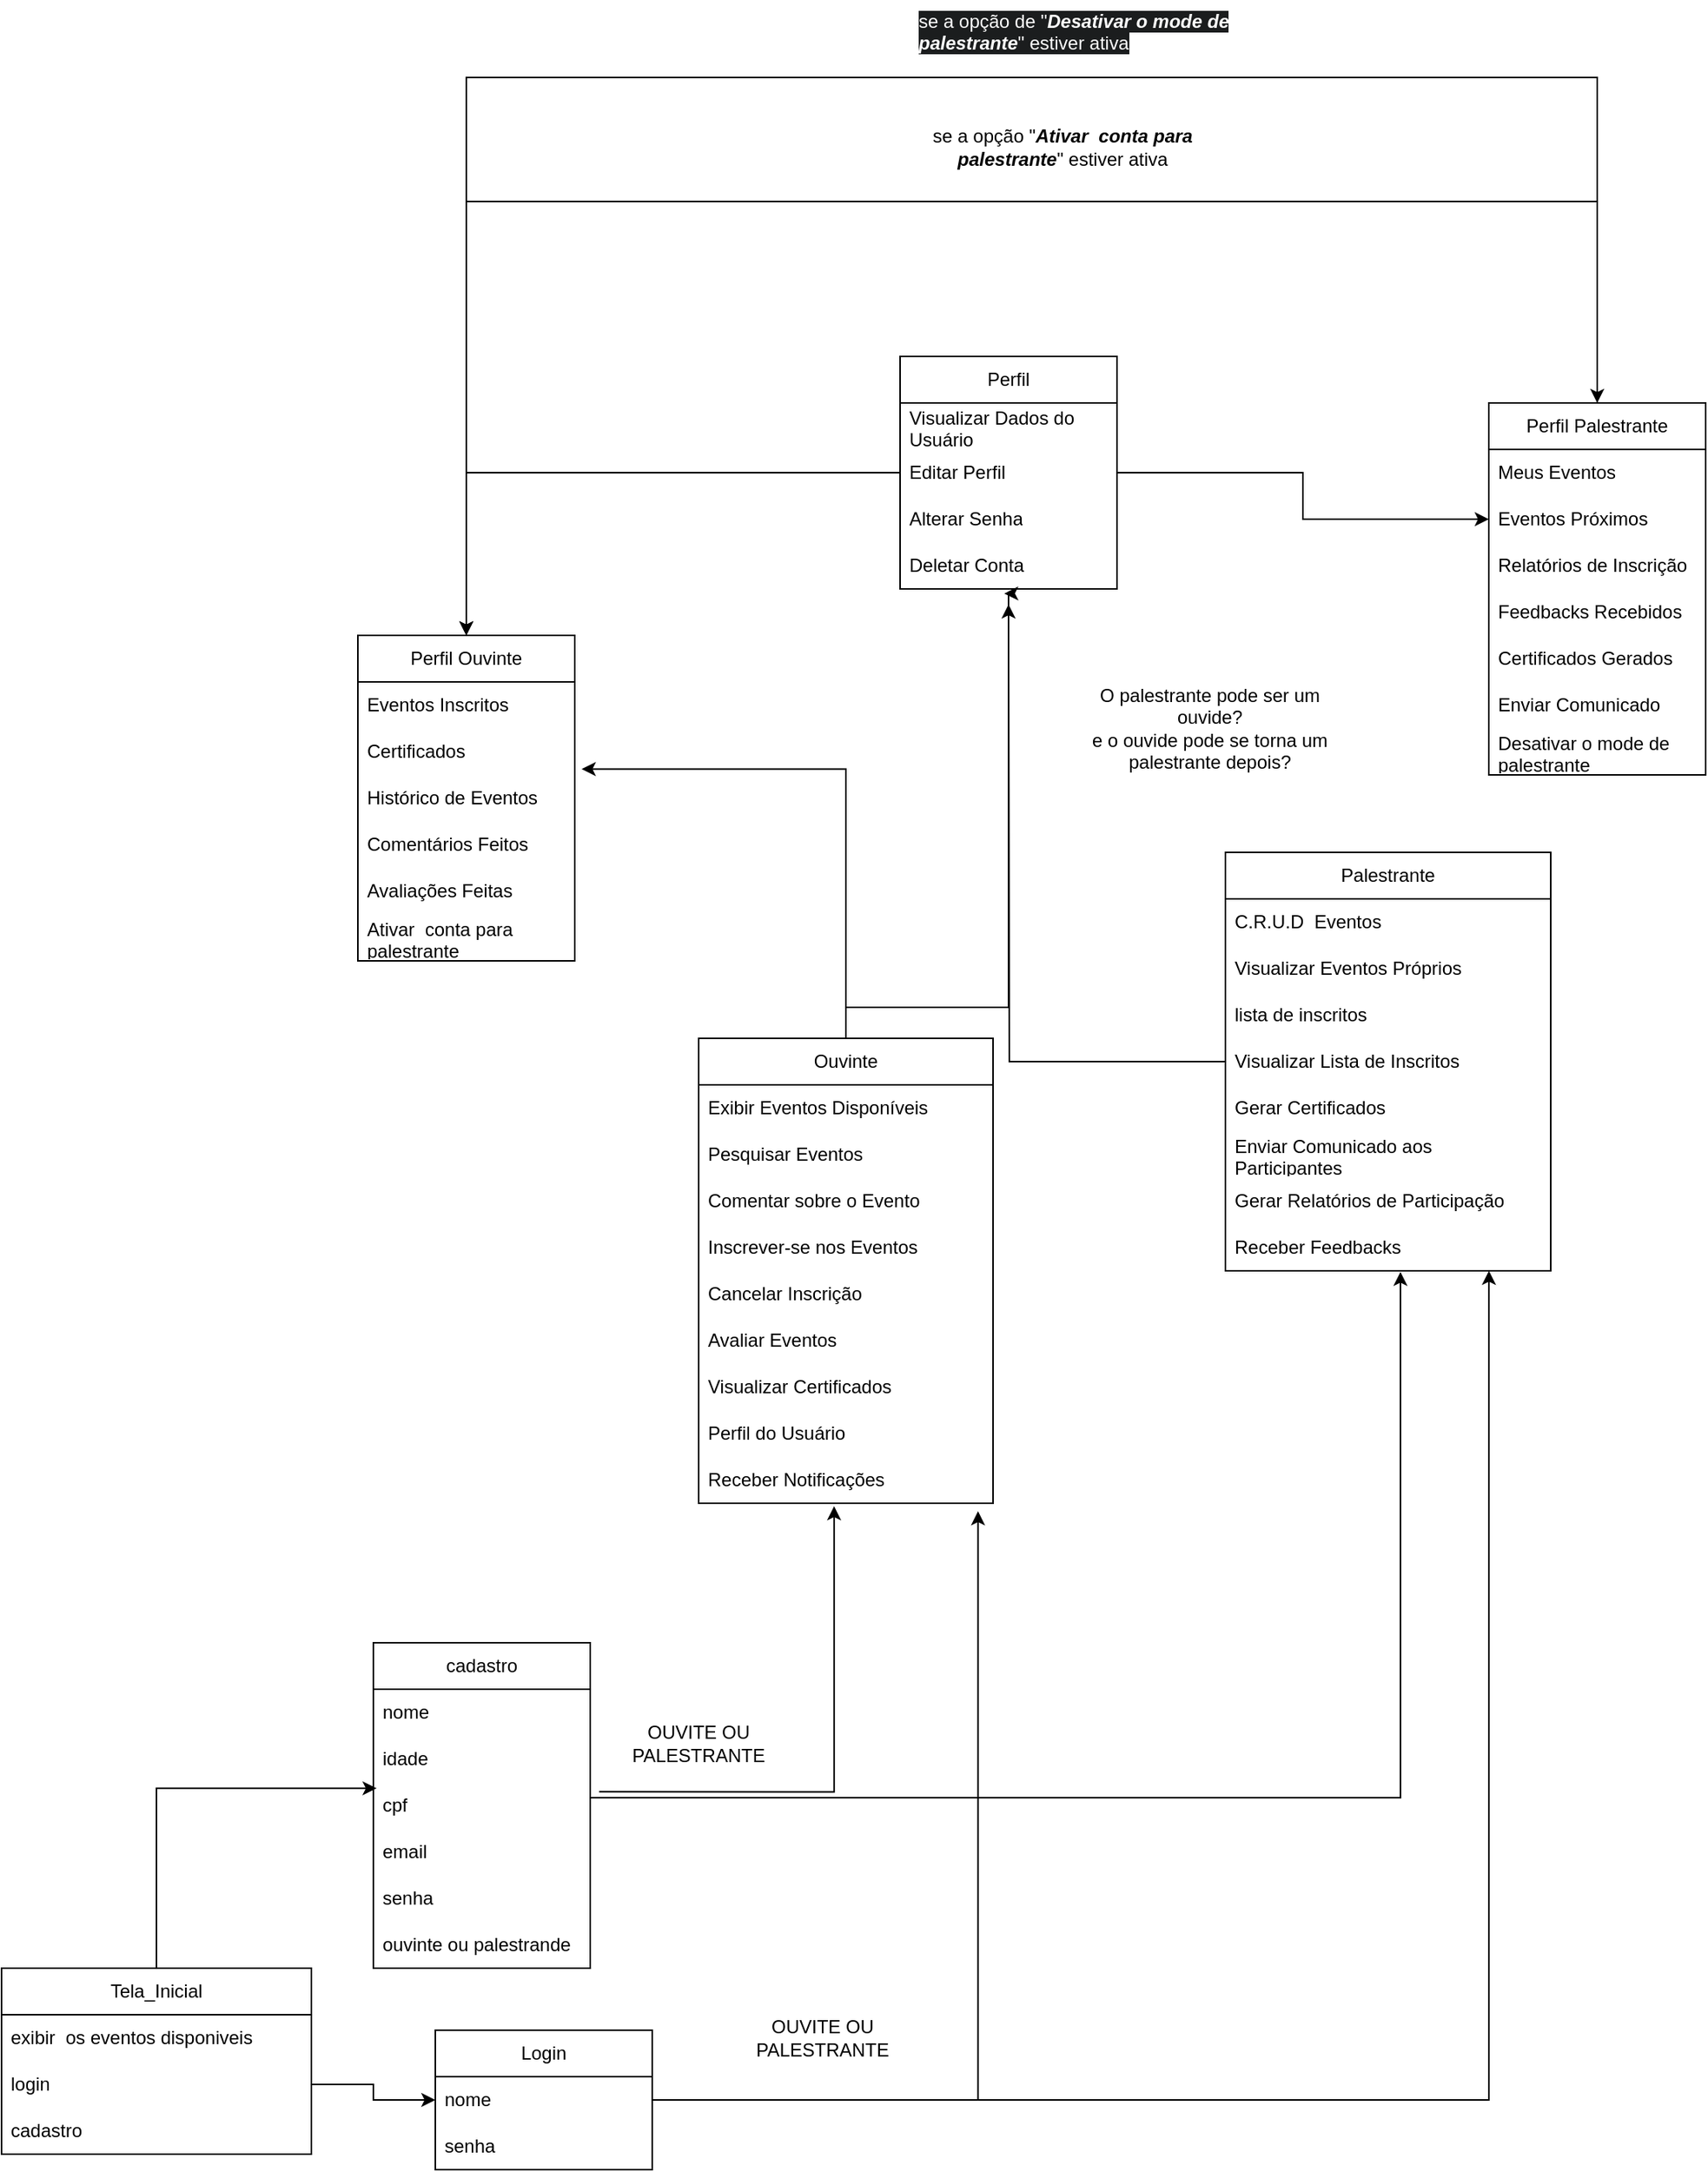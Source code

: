 <mxfile version="26.0.16">
  <diagram name="Página-1" id="OT3WonbQa9-p0ER6bPxg">
    <mxGraphModel dx="2664" dy="2243" grid="1" gridSize="10" guides="1" tooltips="1" connect="1" arrows="1" fold="1" page="1" pageScale="1" pageWidth="827" pageHeight="1169" math="0" shadow="0">
      <root>
        <mxCell id="0" />
        <mxCell id="1" parent="0" />
        <mxCell id="3DhPtnYsjvDEbT2BjeTm-1" value="Tela_Inicial" style="swimlane;fontStyle=0;childLayout=stackLayout;horizontal=1;startSize=30;horizontalStack=0;resizeParent=1;resizeParentMax=0;resizeLast=0;collapsible=1;marginBottom=0;whiteSpace=wrap;html=1;" vertex="1" parent="1">
          <mxGeometry x="80" y="190" width="200" height="120" as="geometry" />
        </mxCell>
        <mxCell id="3DhPtnYsjvDEbT2BjeTm-2" value="exibir&amp;nbsp; os eventos disponiveis" style="text;strokeColor=none;fillColor=none;align=left;verticalAlign=middle;spacingLeft=4;spacingRight=4;overflow=hidden;points=[[0,0.5],[1,0.5]];portConstraint=eastwest;rotatable=0;whiteSpace=wrap;html=1;" vertex="1" parent="3DhPtnYsjvDEbT2BjeTm-1">
          <mxGeometry y="30" width="200" height="30" as="geometry" />
        </mxCell>
        <mxCell id="3DhPtnYsjvDEbT2BjeTm-3" value="login" style="text;strokeColor=none;fillColor=none;align=left;verticalAlign=middle;spacingLeft=4;spacingRight=4;overflow=hidden;points=[[0,0.5],[1,0.5]];portConstraint=eastwest;rotatable=0;whiteSpace=wrap;html=1;" vertex="1" parent="3DhPtnYsjvDEbT2BjeTm-1">
          <mxGeometry y="60" width="200" height="30" as="geometry" />
        </mxCell>
        <mxCell id="3DhPtnYsjvDEbT2BjeTm-4" value="cadastro" style="text;strokeColor=none;fillColor=none;align=left;verticalAlign=middle;spacingLeft=4;spacingRight=4;overflow=hidden;points=[[0,0.5],[1,0.5]];portConstraint=eastwest;rotatable=0;whiteSpace=wrap;html=1;" vertex="1" parent="3DhPtnYsjvDEbT2BjeTm-1">
          <mxGeometry y="90" width="200" height="30" as="geometry" />
        </mxCell>
        <mxCell id="3DhPtnYsjvDEbT2BjeTm-35" style="edgeStyle=orthogonalEdgeStyle;rounded=0;orthogonalLoop=1;jettySize=auto;html=1;exitX=1.041;exitY=0.205;exitDx=0;exitDy=0;exitPerimeter=0;entryX=0.46;entryY=1.063;entryDx=0;entryDy=0;entryPerimeter=0;" edge="1" parent="1" source="3DhPtnYsjvDEbT2BjeTm-8" target="3DhPtnYsjvDEbT2BjeTm-34">
          <mxGeometry relative="1" as="geometry">
            <Array as="points">
              <mxPoint x="617" y="76" />
            </Array>
          </mxGeometry>
        </mxCell>
        <mxCell id="3DhPtnYsjvDEbT2BjeTm-5" value="cadastro" style="swimlane;fontStyle=0;childLayout=stackLayout;horizontal=1;startSize=30;horizontalStack=0;resizeParent=1;resizeParentMax=0;resizeLast=0;collapsible=1;marginBottom=0;whiteSpace=wrap;html=1;" vertex="1" parent="1">
          <mxGeometry x="320" y="-20" width="140" height="210" as="geometry" />
        </mxCell>
        <mxCell id="3DhPtnYsjvDEbT2BjeTm-6" value="nome" style="text;strokeColor=none;fillColor=none;align=left;verticalAlign=middle;spacingLeft=4;spacingRight=4;overflow=hidden;points=[[0,0.5],[1,0.5]];portConstraint=eastwest;rotatable=0;whiteSpace=wrap;html=1;" vertex="1" parent="3DhPtnYsjvDEbT2BjeTm-5">
          <mxGeometry y="30" width="140" height="30" as="geometry" />
        </mxCell>
        <mxCell id="3DhPtnYsjvDEbT2BjeTm-7" value="idade" style="text;strokeColor=none;fillColor=none;align=left;verticalAlign=middle;spacingLeft=4;spacingRight=4;overflow=hidden;points=[[0,0.5],[1,0.5]];portConstraint=eastwest;rotatable=0;whiteSpace=wrap;html=1;" vertex="1" parent="3DhPtnYsjvDEbT2BjeTm-5">
          <mxGeometry y="60" width="140" height="30" as="geometry" />
        </mxCell>
        <mxCell id="3DhPtnYsjvDEbT2BjeTm-8" value="cpf" style="text;strokeColor=none;fillColor=none;align=left;verticalAlign=middle;spacingLeft=4;spacingRight=4;overflow=hidden;points=[[0,0.5],[1,0.5]];portConstraint=eastwest;rotatable=0;whiteSpace=wrap;html=1;" vertex="1" parent="3DhPtnYsjvDEbT2BjeTm-5">
          <mxGeometry y="90" width="140" height="30" as="geometry" />
        </mxCell>
        <mxCell id="3DhPtnYsjvDEbT2BjeTm-9" value="email" style="text;strokeColor=none;fillColor=none;align=left;verticalAlign=middle;spacingLeft=4;spacingRight=4;overflow=hidden;points=[[0,0.5],[1,0.5]];portConstraint=eastwest;rotatable=0;whiteSpace=wrap;html=1;" vertex="1" parent="3DhPtnYsjvDEbT2BjeTm-5">
          <mxGeometry y="120" width="140" height="30" as="geometry" />
        </mxCell>
        <mxCell id="3DhPtnYsjvDEbT2BjeTm-50" value="senha" style="text;strokeColor=none;fillColor=none;align=left;verticalAlign=middle;spacingLeft=4;spacingRight=4;overflow=hidden;points=[[0,0.5],[1,0.5]];portConstraint=eastwest;rotatable=0;whiteSpace=wrap;html=1;" vertex="1" parent="3DhPtnYsjvDEbT2BjeTm-5">
          <mxGeometry y="150" width="140" height="30" as="geometry" />
        </mxCell>
        <mxCell id="3DhPtnYsjvDEbT2BjeTm-11" value="ouvinte ou palestrande" style="text;strokeColor=none;fillColor=none;align=left;verticalAlign=middle;spacingLeft=4;spacingRight=4;overflow=hidden;points=[[0,0.5],[1,0.5]];portConstraint=eastwest;rotatable=0;whiteSpace=wrap;html=1;" vertex="1" parent="3DhPtnYsjvDEbT2BjeTm-5">
          <mxGeometry y="180" width="140" height="30" as="geometry" />
        </mxCell>
        <mxCell id="3DhPtnYsjvDEbT2BjeTm-12" style="edgeStyle=orthogonalEdgeStyle;rounded=0;orthogonalLoop=1;jettySize=auto;html=1;entryX=0.015;entryY=0.131;entryDx=0;entryDy=0;entryPerimeter=0;" edge="1" parent="1" source="3DhPtnYsjvDEbT2BjeTm-1" target="3DhPtnYsjvDEbT2BjeTm-8">
          <mxGeometry relative="1" as="geometry" />
        </mxCell>
        <mxCell id="3DhPtnYsjvDEbT2BjeTm-13" value="Ouvinte" style="swimlane;fontStyle=0;childLayout=stackLayout;horizontal=1;startSize=30;horizontalStack=0;resizeParent=1;resizeParentMax=0;resizeLast=0;collapsible=1;marginBottom=0;whiteSpace=wrap;html=1;" vertex="1" parent="1">
          <mxGeometry x="530" y="-410" width="190" height="300" as="geometry" />
        </mxCell>
        <mxCell id="3DhPtnYsjvDEbT2BjeTm-14" value="Exibir Eventos Disponíveis" style="text;strokeColor=none;fillColor=none;align=left;verticalAlign=middle;spacingLeft=4;spacingRight=4;overflow=hidden;points=[[0,0.5],[1,0.5]];portConstraint=eastwest;rotatable=0;whiteSpace=wrap;html=1;" vertex="1" parent="3DhPtnYsjvDEbT2BjeTm-13">
          <mxGeometry y="30" width="190" height="30" as="geometry" />
        </mxCell>
        <mxCell id="3DhPtnYsjvDEbT2BjeTm-15" value="Pesquisar Eventos" style="text;strokeColor=none;fillColor=none;align=left;verticalAlign=middle;spacingLeft=4;spacingRight=4;overflow=hidden;points=[[0,0.5],[1,0.5]];portConstraint=eastwest;rotatable=0;whiteSpace=wrap;html=1;" vertex="1" parent="3DhPtnYsjvDEbT2BjeTm-13">
          <mxGeometry y="60" width="190" height="30" as="geometry" />
        </mxCell>
        <mxCell id="3DhPtnYsjvDEbT2BjeTm-16" value="Comentar sobre o Evento" style="text;strokeColor=none;fillColor=none;align=left;verticalAlign=middle;spacingLeft=4;spacingRight=4;overflow=hidden;points=[[0,0.5],[1,0.5]];portConstraint=eastwest;rotatable=0;whiteSpace=wrap;html=1;" vertex="1" parent="3DhPtnYsjvDEbT2BjeTm-13">
          <mxGeometry y="90" width="190" height="30" as="geometry" />
        </mxCell>
        <mxCell id="3DhPtnYsjvDEbT2BjeTm-26" value="Inscrever-se nos Eventos" style="text;strokeColor=none;fillColor=none;align=left;verticalAlign=middle;spacingLeft=4;spacingRight=4;overflow=hidden;points=[[0,0.5],[1,0.5]];portConstraint=eastwest;rotatable=0;whiteSpace=wrap;html=1;" vertex="1" parent="3DhPtnYsjvDEbT2BjeTm-13">
          <mxGeometry y="120" width="190" height="30" as="geometry" />
        </mxCell>
        <mxCell id="3DhPtnYsjvDEbT2BjeTm-27" value="Cancelar Inscrição" style="text;strokeColor=none;fillColor=none;align=left;verticalAlign=middle;spacingLeft=4;spacingRight=4;overflow=hidden;points=[[0,0.5],[1,0.5]];portConstraint=eastwest;rotatable=0;whiteSpace=wrap;html=1;" vertex="1" parent="3DhPtnYsjvDEbT2BjeTm-13">
          <mxGeometry y="150" width="190" height="30" as="geometry" />
        </mxCell>
        <mxCell id="3DhPtnYsjvDEbT2BjeTm-31" value="Avaliar Eventos" style="text;strokeColor=none;fillColor=none;align=left;verticalAlign=middle;spacingLeft=4;spacingRight=4;overflow=hidden;points=[[0,0.5],[1,0.5]];portConstraint=eastwest;rotatable=0;whiteSpace=wrap;html=1;" vertex="1" parent="3DhPtnYsjvDEbT2BjeTm-13">
          <mxGeometry y="180" width="190" height="30" as="geometry" />
        </mxCell>
        <mxCell id="3DhPtnYsjvDEbT2BjeTm-32" value="Visualizar Certificados" style="text;strokeColor=none;fillColor=none;align=left;verticalAlign=middle;spacingLeft=4;spacingRight=4;overflow=hidden;points=[[0,0.5],[1,0.5]];portConstraint=eastwest;rotatable=0;whiteSpace=wrap;html=1;" vertex="1" parent="3DhPtnYsjvDEbT2BjeTm-13">
          <mxGeometry y="210" width="190" height="30" as="geometry" />
        </mxCell>
        <mxCell id="3DhPtnYsjvDEbT2BjeTm-33" value="Perfil do Usuário" style="text;strokeColor=none;fillColor=none;align=left;verticalAlign=middle;spacingLeft=4;spacingRight=4;overflow=hidden;points=[[0,0.5],[1,0.5]];portConstraint=eastwest;rotatable=0;whiteSpace=wrap;html=1;" vertex="1" parent="3DhPtnYsjvDEbT2BjeTm-13">
          <mxGeometry y="240" width="190" height="30" as="geometry" />
        </mxCell>
        <mxCell id="3DhPtnYsjvDEbT2BjeTm-34" value="Receber Notificações" style="text;strokeColor=none;fillColor=none;align=left;verticalAlign=middle;spacingLeft=4;spacingRight=4;overflow=hidden;points=[[0,0.5],[1,0.5]];portConstraint=eastwest;rotatable=0;whiteSpace=wrap;html=1;" vertex="1" parent="3DhPtnYsjvDEbT2BjeTm-13">
          <mxGeometry y="270" width="190" height="30" as="geometry" />
        </mxCell>
        <mxCell id="3DhPtnYsjvDEbT2BjeTm-62" style="edgeStyle=orthogonalEdgeStyle;rounded=0;orthogonalLoop=1;jettySize=auto;html=1;" edge="1" parent="1" source="3DhPtnYsjvDEbT2BjeTm-19">
          <mxGeometry relative="1" as="geometry">
            <mxPoint x="730" y="-690" as="targetPoint" />
          </mxGeometry>
        </mxCell>
        <mxCell id="3DhPtnYsjvDEbT2BjeTm-19" value="Palestrante" style="swimlane;fontStyle=0;childLayout=stackLayout;horizontal=1;startSize=30;horizontalStack=0;resizeParent=1;resizeParentMax=0;resizeLast=0;collapsible=1;marginBottom=0;whiteSpace=wrap;html=1;" vertex="1" parent="1">
          <mxGeometry x="870" y="-530" width="210" height="270" as="geometry" />
        </mxCell>
        <mxCell id="3DhPtnYsjvDEbT2BjeTm-23" value="C.R.U.D&amp;nbsp; Eventos" style="text;strokeColor=none;fillColor=none;align=left;verticalAlign=middle;spacingLeft=4;spacingRight=4;overflow=hidden;points=[[0,0.5],[1,0.5]];portConstraint=eastwest;rotatable=0;whiteSpace=wrap;html=1;" vertex="1" parent="3DhPtnYsjvDEbT2BjeTm-19">
          <mxGeometry y="30" width="210" height="30" as="geometry" />
        </mxCell>
        <mxCell id="3DhPtnYsjvDEbT2BjeTm-24" value="Visualizar Eventos Próprios" style="text;strokeColor=none;fillColor=none;align=left;verticalAlign=middle;spacingLeft=4;spacingRight=4;overflow=hidden;points=[[0,0.5],[1,0.5]];portConstraint=eastwest;rotatable=0;whiteSpace=wrap;html=1;" vertex="1" parent="3DhPtnYsjvDEbT2BjeTm-19">
          <mxGeometry y="60" width="210" height="30" as="geometry" />
        </mxCell>
        <mxCell id="3DhPtnYsjvDEbT2BjeTm-22" value="lista de inscritos" style="text;strokeColor=none;fillColor=none;align=left;verticalAlign=middle;spacingLeft=4;spacingRight=4;overflow=hidden;points=[[0,0.5],[1,0.5]];portConstraint=eastwest;rotatable=0;whiteSpace=wrap;html=1;" vertex="1" parent="3DhPtnYsjvDEbT2BjeTm-19">
          <mxGeometry y="90" width="210" height="30" as="geometry" />
        </mxCell>
        <mxCell id="3DhPtnYsjvDEbT2BjeTm-36" value="Visualizar Lista de Inscritos" style="text;strokeColor=none;fillColor=none;align=left;verticalAlign=middle;spacingLeft=4;spacingRight=4;overflow=hidden;points=[[0,0.5],[1,0.5]];portConstraint=eastwest;rotatable=0;whiteSpace=wrap;html=1;" vertex="1" parent="3DhPtnYsjvDEbT2BjeTm-19">
          <mxGeometry y="120" width="210" height="30" as="geometry" />
        </mxCell>
        <mxCell id="3DhPtnYsjvDEbT2BjeTm-37" value="Gerar Certificados" style="text;strokeColor=none;fillColor=none;align=left;verticalAlign=middle;spacingLeft=4;spacingRight=4;overflow=hidden;points=[[0,0.5],[1,0.5]];portConstraint=eastwest;rotatable=0;whiteSpace=wrap;html=1;" vertex="1" parent="3DhPtnYsjvDEbT2BjeTm-19">
          <mxGeometry y="150" width="210" height="30" as="geometry" />
        </mxCell>
        <mxCell id="3DhPtnYsjvDEbT2BjeTm-38" value="Enviar Comunicado aos Participantes" style="text;strokeColor=none;fillColor=none;align=left;verticalAlign=middle;spacingLeft=4;spacingRight=4;overflow=hidden;points=[[0,0.5],[1,0.5]];portConstraint=eastwest;rotatable=0;whiteSpace=wrap;html=1;" vertex="1" parent="3DhPtnYsjvDEbT2BjeTm-19">
          <mxGeometry y="180" width="210" height="30" as="geometry" />
        </mxCell>
        <mxCell id="3DhPtnYsjvDEbT2BjeTm-40" value="Gerar Relatórios de Participação" style="text;strokeColor=none;fillColor=none;align=left;verticalAlign=middle;spacingLeft=4;spacingRight=4;overflow=hidden;points=[[0,0.5],[1,0.5]];portConstraint=eastwest;rotatable=0;whiteSpace=wrap;html=1;" vertex="1" parent="3DhPtnYsjvDEbT2BjeTm-19">
          <mxGeometry y="210" width="210" height="30" as="geometry" />
        </mxCell>
        <mxCell id="3DhPtnYsjvDEbT2BjeTm-42" value="Receber Feedbacks" style="text;strokeColor=none;fillColor=none;align=left;verticalAlign=middle;spacingLeft=4;spacingRight=4;overflow=hidden;points=[[0,0.5],[1,0.5]];portConstraint=eastwest;rotatable=0;whiteSpace=wrap;html=1;" vertex="1" parent="3DhPtnYsjvDEbT2BjeTm-19">
          <mxGeometry y="240" width="210" height="30" as="geometry" />
        </mxCell>
        <mxCell id="3DhPtnYsjvDEbT2BjeTm-25" value="O palestrante pode ser um ouvide?&lt;br&gt;e o ouvide pode se torna um palestrante depois?" style="text;html=1;align=center;verticalAlign=middle;whiteSpace=wrap;rounded=0;" vertex="1" parent="1">
          <mxGeometry x="770" y="-660" width="180" height="100" as="geometry" />
        </mxCell>
        <mxCell id="3DhPtnYsjvDEbT2BjeTm-44" style="edgeStyle=orthogonalEdgeStyle;rounded=0;orthogonalLoop=1;jettySize=auto;html=1;entryX=0.538;entryY=1.023;entryDx=0;entryDy=0;entryPerimeter=0;" edge="1" parent="1" source="3DhPtnYsjvDEbT2BjeTm-5" target="3DhPtnYsjvDEbT2BjeTm-42">
          <mxGeometry relative="1" as="geometry">
            <Array as="points">
              <mxPoint x="983" y="80" />
            </Array>
          </mxGeometry>
        </mxCell>
        <mxCell id="3DhPtnYsjvDEbT2BjeTm-45" value="OUVITE OU PALESTRANTE" style="text;html=1;align=center;verticalAlign=middle;whiteSpace=wrap;rounded=0;" vertex="1" parent="1">
          <mxGeometry x="500" y="30" width="60" height="30" as="geometry" />
        </mxCell>
        <mxCell id="3DhPtnYsjvDEbT2BjeTm-46" value="Login" style="swimlane;fontStyle=0;childLayout=stackLayout;horizontal=1;startSize=30;horizontalStack=0;resizeParent=1;resizeParentMax=0;resizeLast=0;collapsible=1;marginBottom=0;whiteSpace=wrap;html=1;" vertex="1" parent="1">
          <mxGeometry x="360" y="230" width="140" height="90" as="geometry" />
        </mxCell>
        <mxCell id="3DhPtnYsjvDEbT2BjeTm-47" value="nome" style="text;strokeColor=none;fillColor=none;align=left;verticalAlign=middle;spacingLeft=4;spacingRight=4;overflow=hidden;points=[[0,0.5],[1,0.5]];portConstraint=eastwest;rotatable=0;whiteSpace=wrap;html=1;" vertex="1" parent="3DhPtnYsjvDEbT2BjeTm-46">
          <mxGeometry y="30" width="140" height="30" as="geometry" />
        </mxCell>
        <mxCell id="3DhPtnYsjvDEbT2BjeTm-48" value="senha" style="text;strokeColor=none;fillColor=none;align=left;verticalAlign=middle;spacingLeft=4;spacingRight=4;overflow=hidden;points=[[0,0.5],[1,0.5]];portConstraint=eastwest;rotatable=0;whiteSpace=wrap;html=1;" vertex="1" parent="3DhPtnYsjvDEbT2BjeTm-46">
          <mxGeometry y="60" width="140" height="30" as="geometry" />
        </mxCell>
        <mxCell id="3DhPtnYsjvDEbT2BjeTm-51" style="edgeStyle=orthogonalEdgeStyle;rounded=0;orthogonalLoop=1;jettySize=auto;html=1;entryX=0;entryY=0.5;entryDx=0;entryDy=0;exitX=1;exitY=0.5;exitDx=0;exitDy=0;" edge="1" parent="1" source="3DhPtnYsjvDEbT2BjeTm-3" target="3DhPtnYsjvDEbT2BjeTm-47">
          <mxGeometry relative="1" as="geometry" />
        </mxCell>
        <mxCell id="3DhPtnYsjvDEbT2BjeTm-52" style="edgeStyle=orthogonalEdgeStyle;rounded=0;orthogonalLoop=1;jettySize=auto;html=1;entryX=0.949;entryY=1.171;entryDx=0;entryDy=0;entryPerimeter=0;" edge="1" parent="1" source="3DhPtnYsjvDEbT2BjeTm-47" target="3DhPtnYsjvDEbT2BjeTm-34">
          <mxGeometry relative="1" as="geometry">
            <mxPoint x="590" y="-104" as="targetPoint" />
            <Array as="points">
              <mxPoint x="710" y="275" />
            </Array>
          </mxGeometry>
        </mxCell>
        <mxCell id="3DhPtnYsjvDEbT2BjeTm-53" style="edgeStyle=orthogonalEdgeStyle;rounded=0;orthogonalLoop=1;jettySize=auto;html=1;entryX=0.81;entryY=1;entryDx=0;entryDy=0;entryPerimeter=0;" edge="1" parent="1" source="3DhPtnYsjvDEbT2BjeTm-47" target="3DhPtnYsjvDEbT2BjeTm-42">
          <mxGeometry relative="1" as="geometry" />
        </mxCell>
        <mxCell id="3DhPtnYsjvDEbT2BjeTm-54" value="OUVITE OU PALESTRANTE" style="text;html=1;align=center;verticalAlign=middle;whiteSpace=wrap;rounded=0;" vertex="1" parent="1">
          <mxGeometry x="580" y="220" width="60" height="30" as="geometry" />
        </mxCell>
        <mxCell id="3DhPtnYsjvDEbT2BjeTm-70" style="edgeStyle=orthogonalEdgeStyle;rounded=0;orthogonalLoop=1;jettySize=auto;html=1;entryX=0.5;entryY=0;entryDx=0;entryDy=0;" edge="1" parent="1" source="3DhPtnYsjvDEbT2BjeTm-56" target="3DhPtnYsjvDEbT2BjeTm-63">
          <mxGeometry relative="1" as="geometry" />
        </mxCell>
        <mxCell id="3DhPtnYsjvDEbT2BjeTm-77" style="edgeStyle=orthogonalEdgeStyle;rounded=0;orthogonalLoop=1;jettySize=auto;html=1;entryX=0;entryY=0.5;entryDx=0;entryDy=0;" edge="1" parent="1" source="3DhPtnYsjvDEbT2BjeTm-56" target="3DhPtnYsjvDEbT2BjeTm-73">
          <mxGeometry relative="1" as="geometry" />
        </mxCell>
        <mxCell id="3DhPtnYsjvDEbT2BjeTm-56" value="Perfil" style="swimlane;fontStyle=0;childLayout=stackLayout;horizontal=1;startSize=30;horizontalStack=0;resizeParent=1;resizeParentMax=0;resizeLast=0;collapsible=1;marginBottom=0;whiteSpace=wrap;html=1;" vertex="1" parent="1">
          <mxGeometry x="660" y="-850" width="140" height="150" as="geometry" />
        </mxCell>
        <mxCell id="3DhPtnYsjvDEbT2BjeTm-57" value="Visualizar Dados do Usuário" style="text;strokeColor=none;fillColor=none;align=left;verticalAlign=middle;spacingLeft=4;spacingRight=4;overflow=hidden;points=[[0,0.5],[1,0.5]];portConstraint=eastwest;rotatable=0;whiteSpace=wrap;html=1;" vertex="1" parent="3DhPtnYsjvDEbT2BjeTm-56">
          <mxGeometry y="30" width="140" height="30" as="geometry" />
        </mxCell>
        <mxCell id="3DhPtnYsjvDEbT2BjeTm-58" value="Editar Perfil" style="text;strokeColor=none;fillColor=none;align=left;verticalAlign=middle;spacingLeft=4;spacingRight=4;overflow=hidden;points=[[0,0.5],[1,0.5]];portConstraint=eastwest;rotatable=0;whiteSpace=wrap;html=1;" vertex="1" parent="3DhPtnYsjvDEbT2BjeTm-56">
          <mxGeometry y="60" width="140" height="30" as="geometry" />
        </mxCell>
        <mxCell id="3DhPtnYsjvDEbT2BjeTm-59" value="Alterar Senha" style="text;strokeColor=none;fillColor=none;align=left;verticalAlign=middle;spacingLeft=4;spacingRight=4;overflow=hidden;points=[[0,0.5],[1,0.5]];portConstraint=eastwest;rotatable=0;whiteSpace=wrap;html=1;" vertex="1" parent="3DhPtnYsjvDEbT2BjeTm-56">
          <mxGeometry y="90" width="140" height="30" as="geometry" />
        </mxCell>
        <mxCell id="3DhPtnYsjvDEbT2BjeTm-60" value="Deletar Conta" style="text;strokeColor=none;fillColor=none;align=left;verticalAlign=middle;spacingLeft=4;spacingRight=4;overflow=hidden;points=[[0,0.5],[1,0.5]];portConstraint=eastwest;rotatable=0;whiteSpace=wrap;html=1;" vertex="1" parent="3DhPtnYsjvDEbT2BjeTm-56">
          <mxGeometry y="120" width="140" height="30" as="geometry" />
        </mxCell>
        <mxCell id="3DhPtnYsjvDEbT2BjeTm-61" style="edgeStyle=orthogonalEdgeStyle;rounded=0;orthogonalLoop=1;jettySize=auto;html=1;entryX=0.48;entryY=1.101;entryDx=0;entryDy=0;entryPerimeter=0;exitX=0.5;exitY=0;exitDx=0;exitDy=0;" edge="1" parent="1" source="3DhPtnYsjvDEbT2BjeTm-13" target="3DhPtnYsjvDEbT2BjeTm-60">
          <mxGeometry relative="1" as="geometry">
            <Array as="points">
              <mxPoint x="625" y="-430" />
              <mxPoint x="730" y="-430" />
              <mxPoint x="730" y="-697" />
            </Array>
          </mxGeometry>
        </mxCell>
        <mxCell id="3DhPtnYsjvDEbT2BjeTm-79" style="edgeStyle=orthogonalEdgeStyle;rounded=0;orthogonalLoop=1;jettySize=auto;html=1;entryX=0.5;entryY=0;entryDx=0;entryDy=0;exitX=0.5;exitY=0;exitDx=0;exitDy=0;" edge="1" parent="1" source="3DhPtnYsjvDEbT2BjeTm-63" target="3DhPtnYsjvDEbT2BjeTm-71">
          <mxGeometry relative="1" as="geometry">
            <Array as="points">
              <mxPoint x="380" y="-950" />
              <mxPoint x="1110" y="-950" />
            </Array>
          </mxGeometry>
        </mxCell>
        <mxCell id="3DhPtnYsjvDEbT2BjeTm-63" value="Perfil Ouvinte" style="swimlane;fontStyle=0;childLayout=stackLayout;horizontal=1;startSize=30;horizontalStack=0;resizeParent=1;resizeParentMax=0;resizeLast=0;collapsible=1;marginBottom=0;whiteSpace=wrap;html=1;" vertex="1" parent="1">
          <mxGeometry x="310" y="-670" width="140" height="210" as="geometry" />
        </mxCell>
        <mxCell id="3DhPtnYsjvDEbT2BjeTm-64" value="Eventos Inscritos" style="text;strokeColor=none;fillColor=none;align=left;verticalAlign=middle;spacingLeft=4;spacingRight=4;overflow=hidden;points=[[0,0.5],[1,0.5]];portConstraint=eastwest;rotatable=0;whiteSpace=wrap;html=1;" vertex="1" parent="3DhPtnYsjvDEbT2BjeTm-63">
          <mxGeometry y="30" width="140" height="30" as="geometry" />
        </mxCell>
        <mxCell id="3DhPtnYsjvDEbT2BjeTm-65" value="Certificados" style="text;strokeColor=none;fillColor=none;align=left;verticalAlign=middle;spacingLeft=4;spacingRight=4;overflow=hidden;points=[[0,0.5],[1,0.5]];portConstraint=eastwest;rotatable=0;whiteSpace=wrap;html=1;" vertex="1" parent="3DhPtnYsjvDEbT2BjeTm-63">
          <mxGeometry y="60" width="140" height="30" as="geometry" />
        </mxCell>
        <mxCell id="3DhPtnYsjvDEbT2BjeTm-66" value="Histórico de Eventos" style="text;strokeColor=none;fillColor=none;align=left;verticalAlign=middle;spacingLeft=4;spacingRight=4;overflow=hidden;points=[[0,0.5],[1,0.5]];portConstraint=eastwest;rotatable=0;whiteSpace=wrap;html=1;" vertex="1" parent="3DhPtnYsjvDEbT2BjeTm-63">
          <mxGeometry y="90" width="140" height="30" as="geometry" />
        </mxCell>
        <mxCell id="3DhPtnYsjvDEbT2BjeTm-67" value="Comentários Feitos" style="text;strokeColor=none;fillColor=none;align=left;verticalAlign=middle;spacingLeft=4;spacingRight=4;overflow=hidden;points=[[0,0.5],[1,0.5]];portConstraint=eastwest;rotatable=0;whiteSpace=wrap;html=1;" vertex="1" parent="3DhPtnYsjvDEbT2BjeTm-63">
          <mxGeometry y="120" width="140" height="30" as="geometry" />
        </mxCell>
        <mxCell id="3DhPtnYsjvDEbT2BjeTm-68" value="Avaliações Feitas" style="text;strokeColor=none;fillColor=none;align=left;verticalAlign=middle;spacingLeft=4;spacingRight=4;overflow=hidden;points=[[0,0.5],[1,0.5]];portConstraint=eastwest;rotatable=0;whiteSpace=wrap;html=1;" vertex="1" parent="3DhPtnYsjvDEbT2BjeTm-63">
          <mxGeometry y="150" width="140" height="30" as="geometry" />
        </mxCell>
        <mxCell id="3DhPtnYsjvDEbT2BjeTm-78" value="Ativar&amp;nbsp; conta para palestrante" style="text;strokeColor=none;fillColor=none;align=left;verticalAlign=middle;spacingLeft=4;spacingRight=4;overflow=hidden;points=[[0,0.5],[1,0.5]];portConstraint=eastwest;rotatable=0;whiteSpace=wrap;html=1;" vertex="1" parent="3DhPtnYsjvDEbT2BjeTm-63">
          <mxGeometry y="180" width="140" height="30" as="geometry" />
        </mxCell>
        <mxCell id="3DhPtnYsjvDEbT2BjeTm-69" style="edgeStyle=orthogonalEdgeStyle;rounded=0;orthogonalLoop=1;jettySize=auto;html=1;entryX=1.032;entryY=0.875;entryDx=0;entryDy=0;entryPerimeter=0;" edge="1" parent="1" source="3DhPtnYsjvDEbT2BjeTm-13" target="3DhPtnYsjvDEbT2BjeTm-65">
          <mxGeometry relative="1" as="geometry" />
        </mxCell>
        <mxCell id="3DhPtnYsjvDEbT2BjeTm-84" style="edgeStyle=orthogonalEdgeStyle;rounded=0;orthogonalLoop=1;jettySize=auto;html=1;entryX=0.5;entryY=0;entryDx=0;entryDy=0;" edge="1" parent="1" source="3DhPtnYsjvDEbT2BjeTm-71" target="3DhPtnYsjvDEbT2BjeTm-63">
          <mxGeometry relative="1" as="geometry">
            <Array as="points">
              <mxPoint x="1110" y="-1030" />
              <mxPoint x="380" y="-1030" />
            </Array>
          </mxGeometry>
        </mxCell>
        <mxCell id="3DhPtnYsjvDEbT2BjeTm-71" value="Perfil Palestrante" style="swimlane;fontStyle=0;childLayout=stackLayout;horizontal=1;startSize=30;horizontalStack=0;resizeParent=1;resizeParentMax=0;resizeLast=0;collapsible=1;marginBottom=0;whiteSpace=wrap;html=1;" vertex="1" parent="1">
          <mxGeometry x="1040" y="-820" width="140" height="240" as="geometry" />
        </mxCell>
        <mxCell id="3DhPtnYsjvDEbT2BjeTm-72" value="Meus Eventos" style="text;strokeColor=none;fillColor=none;align=left;verticalAlign=middle;spacingLeft=4;spacingRight=4;overflow=hidden;points=[[0,0.5],[1,0.5]];portConstraint=eastwest;rotatable=0;whiteSpace=wrap;html=1;" vertex="1" parent="3DhPtnYsjvDEbT2BjeTm-71">
          <mxGeometry y="30" width="140" height="30" as="geometry" />
        </mxCell>
        <mxCell id="3DhPtnYsjvDEbT2BjeTm-73" value="Eventos Próximos" style="text;strokeColor=none;fillColor=none;align=left;verticalAlign=middle;spacingLeft=4;spacingRight=4;overflow=hidden;points=[[0,0.5],[1,0.5]];portConstraint=eastwest;rotatable=0;whiteSpace=wrap;html=1;" vertex="1" parent="3DhPtnYsjvDEbT2BjeTm-71">
          <mxGeometry y="60" width="140" height="30" as="geometry" />
        </mxCell>
        <mxCell id="3DhPtnYsjvDEbT2BjeTm-74" value="Relatórios de Inscrição" style="text;strokeColor=none;fillColor=none;align=left;verticalAlign=middle;spacingLeft=4;spacingRight=4;overflow=hidden;points=[[0,0.5],[1,0.5]];portConstraint=eastwest;rotatable=0;whiteSpace=wrap;html=1;" vertex="1" parent="3DhPtnYsjvDEbT2BjeTm-71">
          <mxGeometry y="90" width="140" height="30" as="geometry" />
        </mxCell>
        <mxCell id="3DhPtnYsjvDEbT2BjeTm-75" value="Feedbacks Recebidos" style="text;strokeColor=none;fillColor=none;align=left;verticalAlign=middle;spacingLeft=4;spacingRight=4;overflow=hidden;points=[[0,0.5],[1,0.5]];portConstraint=eastwest;rotatable=0;whiteSpace=wrap;html=1;" vertex="1" parent="3DhPtnYsjvDEbT2BjeTm-71">
          <mxGeometry y="120" width="140" height="30" as="geometry" />
        </mxCell>
        <mxCell id="3DhPtnYsjvDEbT2BjeTm-76" value="Certificados Gerados" style="text;strokeColor=none;fillColor=none;align=left;verticalAlign=middle;spacingLeft=4;spacingRight=4;overflow=hidden;points=[[0,0.5],[1,0.5]];portConstraint=eastwest;rotatable=0;whiteSpace=wrap;html=1;" vertex="1" parent="3DhPtnYsjvDEbT2BjeTm-71">
          <mxGeometry y="150" width="140" height="30" as="geometry" />
        </mxCell>
        <mxCell id="3DhPtnYsjvDEbT2BjeTm-82" value="Enviar Comunicado" style="text;strokeColor=none;fillColor=none;align=left;verticalAlign=middle;spacingLeft=4;spacingRight=4;overflow=hidden;points=[[0,0.5],[1,0.5]];portConstraint=eastwest;rotatable=0;whiteSpace=wrap;html=1;" vertex="1" parent="3DhPtnYsjvDEbT2BjeTm-71">
          <mxGeometry y="180" width="140" height="30" as="geometry" />
        </mxCell>
        <mxCell id="3DhPtnYsjvDEbT2BjeTm-83" value="Desativar o mode de palestrante" style="text;strokeColor=none;fillColor=none;align=left;verticalAlign=middle;spacingLeft=4;spacingRight=4;overflow=hidden;points=[[0,0.5],[1,0.5]];portConstraint=eastwest;rotatable=0;whiteSpace=wrap;html=1;" vertex="1" parent="3DhPtnYsjvDEbT2BjeTm-71">
          <mxGeometry y="210" width="140" height="30" as="geometry" />
        </mxCell>
        <mxCell id="3DhPtnYsjvDEbT2BjeTm-80" value="se a opção &quot;&lt;span style=&quot;text-align: left;&quot;&gt;&lt;b&gt;&lt;i&gt;Ativar&amp;nbsp; conta para palestrante&lt;/i&gt;&lt;/b&gt;&quot; estiver ativa&lt;/span&gt;" style="text;html=1;align=center;verticalAlign=middle;whiteSpace=wrap;rounded=0;" vertex="1" parent="1">
          <mxGeometry x="650" y="-1020" width="230" height="70" as="geometry" />
        </mxCell>
        <mxCell id="3DhPtnYsjvDEbT2BjeTm-85" value="&lt;span style=&quot;color: rgb(255, 255, 255); font-family: Helvetica; font-size: 12px; font-style: normal; font-variant-ligatures: normal; font-variant-caps: normal; font-weight: 400; letter-spacing: normal; orphans: 2; text-align: left; text-indent: 0px; text-transform: none; widows: 2; word-spacing: 0px; -webkit-text-stroke-width: 0px; white-space: normal; background-color: rgb(27, 29, 30); text-decoration-thickness: initial; text-decoration-style: initial; text-decoration-color: initial; display: inline !important; float: none;&quot;&gt;se a opção de &quot;&lt;/span&gt;&lt;span style=&quot;color: rgb(255, 255, 255); font-family: Helvetica; font-size: 12px; font-variant-ligatures: normal; font-variant-caps: normal; letter-spacing: normal; orphans: 2; text-align: left; text-indent: 0px; text-transform: none; widows: 2; word-spacing: 0px; -webkit-text-stroke-width: 0px; white-space: normal; background-color: rgb(27, 29, 30); text-decoration-thickness: initial; text-decoration-style: initial; text-decoration-color: initial; float: none; display: inline !important;&quot;&gt;&lt;b style=&quot;&quot;&gt;&lt;i&gt;Desativar o mode de palestrante&lt;/i&gt;&lt;/b&gt;&lt;/span&gt;&lt;span style=&quot;color: rgb(255, 255, 255); font-family: Helvetica; font-size: 12px; font-style: normal; font-variant-ligatures: normal; font-variant-caps: normal; font-weight: 400; letter-spacing: normal; orphans: 2; text-align: left; text-indent: 0px; text-transform: none; widows: 2; word-spacing: 0px; -webkit-text-stroke-width: 0px; white-space: normal; background-color: rgb(27, 29, 30); text-decoration-thickness: initial; text-decoration-style: initial; text-decoration-color: initial; display: inline !important; float: none;&quot;&gt;&quot; estiver ativa&lt;/span&gt;" style="text;whiteSpace=wrap;html=1;" vertex="1" parent="1">
          <mxGeometry x="670" y="-1080" width="210" height="40" as="geometry" />
        </mxCell>
      </root>
    </mxGraphModel>
  </diagram>
</mxfile>
